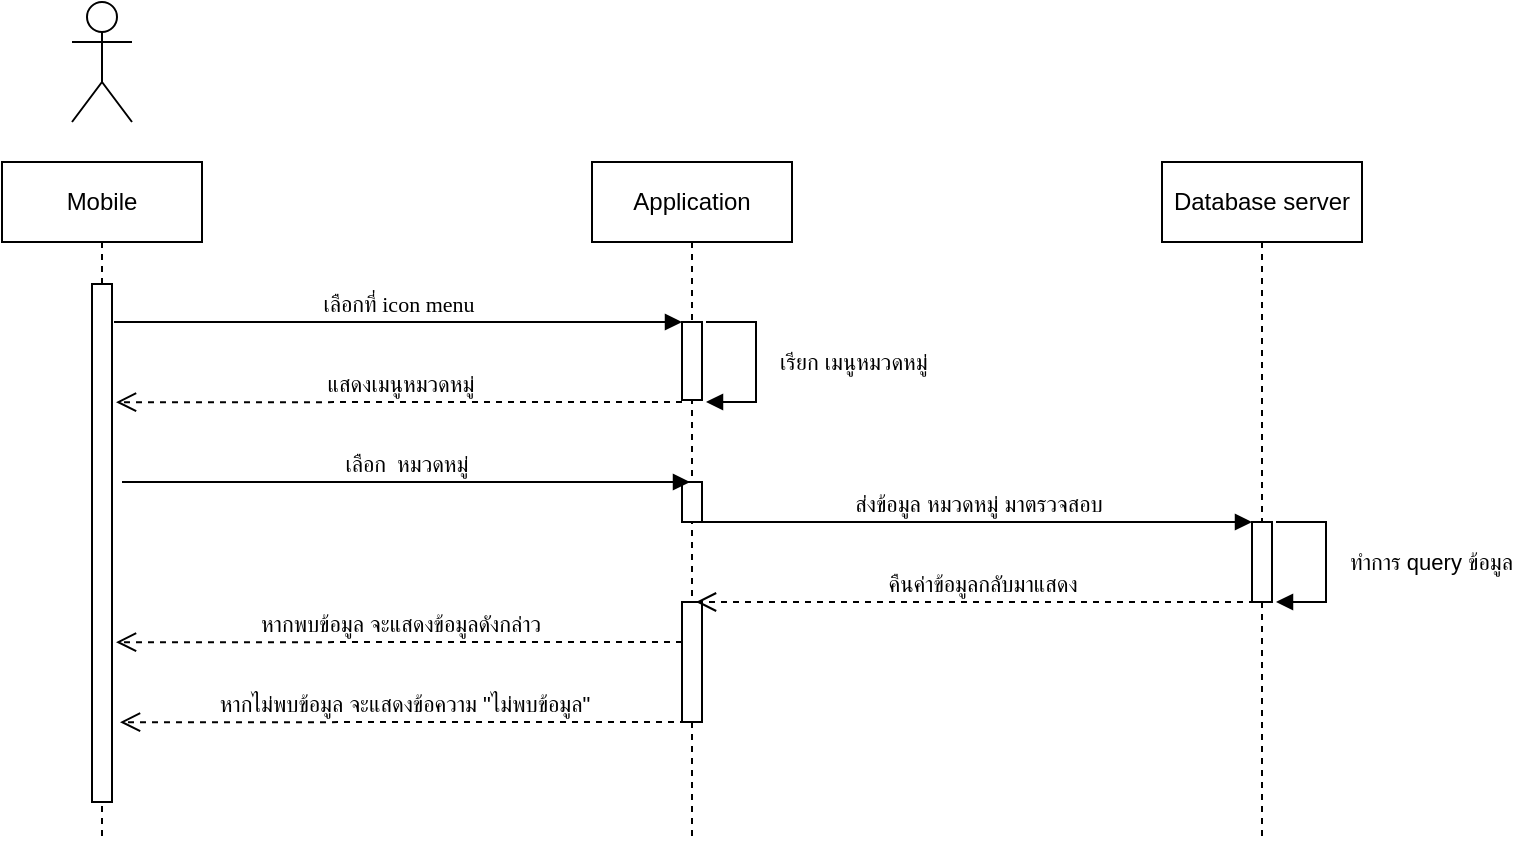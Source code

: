 <mxfile version="13.3.9" type="device"><diagram id="0Q5O2ZY3PQNi9_PxAAta" name="Page-1"><mxGraphModel dx="801" dy="513" grid="1" gridSize="10" guides="1" tooltips="1" connect="1" arrows="1" fold="1" page="1" pageScale="1" pageWidth="827" pageHeight="1169" math="0" shadow="0"><root><mxCell id="0"/><mxCell id="1" parent="0"/><mxCell id="Lfd1E_tKgFYaFGPbSBIL-1" value="Mobile" style="shape=umlLifeline;perimeter=lifelinePerimeter;whiteSpace=wrap;html=1;container=1;collapsible=0;recursiveResize=0;outlineConnect=0;" parent="1" vertex="1"><mxGeometry x="80" y="120" width="100" height="340" as="geometry"/></mxCell><mxCell id="5BSE4bCgtWmsC6A4x-ru-2" value="" style="html=1;points=[];perimeter=orthogonalPerimeter;" parent="Lfd1E_tKgFYaFGPbSBIL-1" vertex="1"><mxGeometry x="45" y="61" width="10" height="259" as="geometry"/></mxCell><mxCell id="Lfd1E_tKgFYaFGPbSBIL-2" value="" style="shape=umlActor;verticalLabelPosition=bottom;verticalAlign=top;html=1;" parent="1" vertex="1"><mxGeometry x="115" y="40" width="30" height="60" as="geometry"/></mxCell><mxCell id="Lfd1E_tKgFYaFGPbSBIL-3" value="Application" style="shape=umlLifeline;perimeter=lifelinePerimeter;whiteSpace=wrap;html=1;container=1;collapsible=0;recursiveResize=0;outlineConnect=0;" parent="1" vertex="1"><mxGeometry x="375" y="120" width="100" height="340" as="geometry"/></mxCell><mxCell id="chtDxhxoud156hR7KuBM-15" value="" style="html=1;points=[];perimeter=orthogonalPerimeter;" parent="Lfd1E_tKgFYaFGPbSBIL-3" vertex="1"><mxGeometry x="45" y="220" width="10" height="60" as="geometry"/></mxCell><mxCell id="chtDxhxoud156hR7KuBM-19" value="" style="html=1;points=[];perimeter=orthogonalPerimeter;" parent="Lfd1E_tKgFYaFGPbSBIL-3" vertex="1"><mxGeometry x="45" y="160" width="10" height="20" as="geometry"/></mxCell><mxCell id="QGrcOYgEDna3rVfPbsO5-1" value="" style="html=1;points=[];perimeter=orthogonalPerimeter;" vertex="1" parent="Lfd1E_tKgFYaFGPbSBIL-3"><mxGeometry x="45" y="80" width="10" height="39" as="geometry"/></mxCell><mxCell id="Lfd1E_tKgFYaFGPbSBIL-4" value="Database server" style="shape=umlLifeline;perimeter=lifelinePerimeter;whiteSpace=wrap;html=1;container=1;collapsible=0;recursiveResize=0;outlineConnect=0;" parent="1" vertex="1"><mxGeometry x="660" y="120" width="100" height="340" as="geometry"/></mxCell><mxCell id="5BSE4bCgtWmsC6A4x-ru-27" value="" style="html=1;points=[];perimeter=orthogonalPerimeter;" parent="Lfd1E_tKgFYaFGPbSBIL-4" vertex="1"><mxGeometry x="45" y="180" width="10" height="40" as="geometry"/></mxCell><mxCell id="4VXj4oKQSMoKen8vPaZz-2" value="&lt;span style=&quot;font-family: &amp;#34;tahoma&amp;#34;&quot;&gt;เลือกที่ icon menu&lt;/span&gt;" style="html=1;verticalAlign=bottom;endArrow=block;entryX=0;entryY=0;" parent="1" edge="1"><mxGeometry relative="1" as="geometry"><mxPoint x="136" y="200" as="sourcePoint"/><mxPoint x="420" y="200" as="targetPoint"/></mxGeometry></mxCell><mxCell id="5BSE4bCgtWmsC6A4x-ru-19" value="ทำการ query ข้อมูล" style="edgeStyle=orthogonalEdgeStyle;html=1;align=left;spacingLeft=2;endArrow=block;rounded=0;" parent="1" edge="1"><mxGeometry y="8" relative="1" as="geometry"><mxPoint x="717" y="300" as="sourcePoint"/><Array as="points"><mxPoint x="742" y="300"/></Array><mxPoint x="717" y="340" as="targetPoint"/><mxPoint as="offset"/></mxGeometry></mxCell><mxCell id="chtDxhxoud156hR7KuBM-1" value="แสดงเมนูหมวดหมู่" style="html=1;verticalAlign=bottom;endArrow=open;dashed=1;endSize=8;exitX=-0.1;exitY=1;exitDx=0;exitDy=0;exitPerimeter=0;entryX=1.1;entryY=0.121;entryDx=0;entryDy=0;entryPerimeter=0;" parent="1" edge="1"><mxGeometry relative="1" as="geometry"><mxPoint x="420" y="240" as="sourcePoint"/><mxPoint x="137" y="240.099" as="targetPoint"/></mxGeometry></mxCell><mxCell id="chtDxhxoud156hR7KuBM-13" value="ส่งข้อมูล หมวดหมู่ มาตรวจสอบ" style="html=1;verticalAlign=bottom;endArrow=block;entryX=0;entryY=-0.025;entryDx=0;entryDy=0;entryPerimeter=0;" parent="1" edge="1"><mxGeometry relative="1" as="geometry"><mxPoint x="430" y="300" as="sourcePoint"/><mxPoint x="705" y="300" as="targetPoint"/></mxGeometry></mxCell><mxCell id="chtDxhxoud156hR7KuBM-14" value="คืนค่าข้อมูลกลับมาแสดง" style="html=1;verticalAlign=bottom;endArrow=open;dashed=1;endSize=8;" parent="1" edge="1"><mxGeometry relative="1" as="geometry"><mxPoint x="712.5" y="340" as="sourcePoint"/><mxPoint x="427" y="340" as="targetPoint"/></mxGeometry></mxCell><mxCell id="chtDxhxoud156hR7KuBM-17" value="หากพบข้อมูล จะแสดงข้อมูลดังกล่าว" style="html=1;verticalAlign=bottom;endArrow=open;dashed=1;endSize=8;exitX=-0.1;exitY=1;exitDx=0;exitDy=0;exitPerimeter=0;entryX=1.1;entryY=0.121;entryDx=0;entryDy=0;entryPerimeter=0;" parent="1" edge="1"><mxGeometry relative="1" as="geometry"><mxPoint x="420" y="360" as="sourcePoint"/><mxPoint x="137" y="360.099" as="targetPoint"/></mxGeometry></mxCell><mxCell id="chtDxhxoud156hR7KuBM-18" value="หากไม่พบข้อมูล จะแสดงข้อความ &quot;ไม่พบข้อมูล&quot;" style="html=1;verticalAlign=bottom;endArrow=open;dashed=1;endSize=8;exitX=-0.1;exitY=1;exitDx=0;exitDy=0;exitPerimeter=0;entryX=1.1;entryY=0.121;entryDx=0;entryDy=0;entryPerimeter=0;" parent="1" edge="1"><mxGeometry relative="1" as="geometry"><mxPoint x="422" y="400" as="sourcePoint"/><mxPoint x="139" y="400.099" as="targetPoint"/></mxGeometry></mxCell><mxCell id="QGrcOYgEDna3rVfPbsO5-2" value="เรียก เมนูหมวดหมู่" style="edgeStyle=orthogonalEdgeStyle;html=1;align=left;spacingLeft=2;endArrow=block;rounded=0;" edge="1" parent="1"><mxGeometry y="8" relative="1" as="geometry"><mxPoint x="432" y="200" as="sourcePoint"/><Array as="points"><mxPoint x="457" y="200"/></Array><mxPoint x="432" y="240" as="targetPoint"/><mxPoint as="offset"/></mxGeometry></mxCell><mxCell id="QGrcOYgEDna3rVfPbsO5-3" value="&lt;font face=&quot;Tahoma&quot;&gt;เลือก&amp;nbsp; หมวดหมู่&lt;br&gt;&lt;/font&gt;" style="html=1;verticalAlign=bottom;endArrow=block;entryX=0;entryY=0;" edge="1" parent="1"><mxGeometry relative="1" as="geometry"><mxPoint x="140" y="280" as="sourcePoint"/><mxPoint x="424" y="280" as="targetPoint"/></mxGeometry></mxCell></root></mxGraphModel></diagram></mxfile>